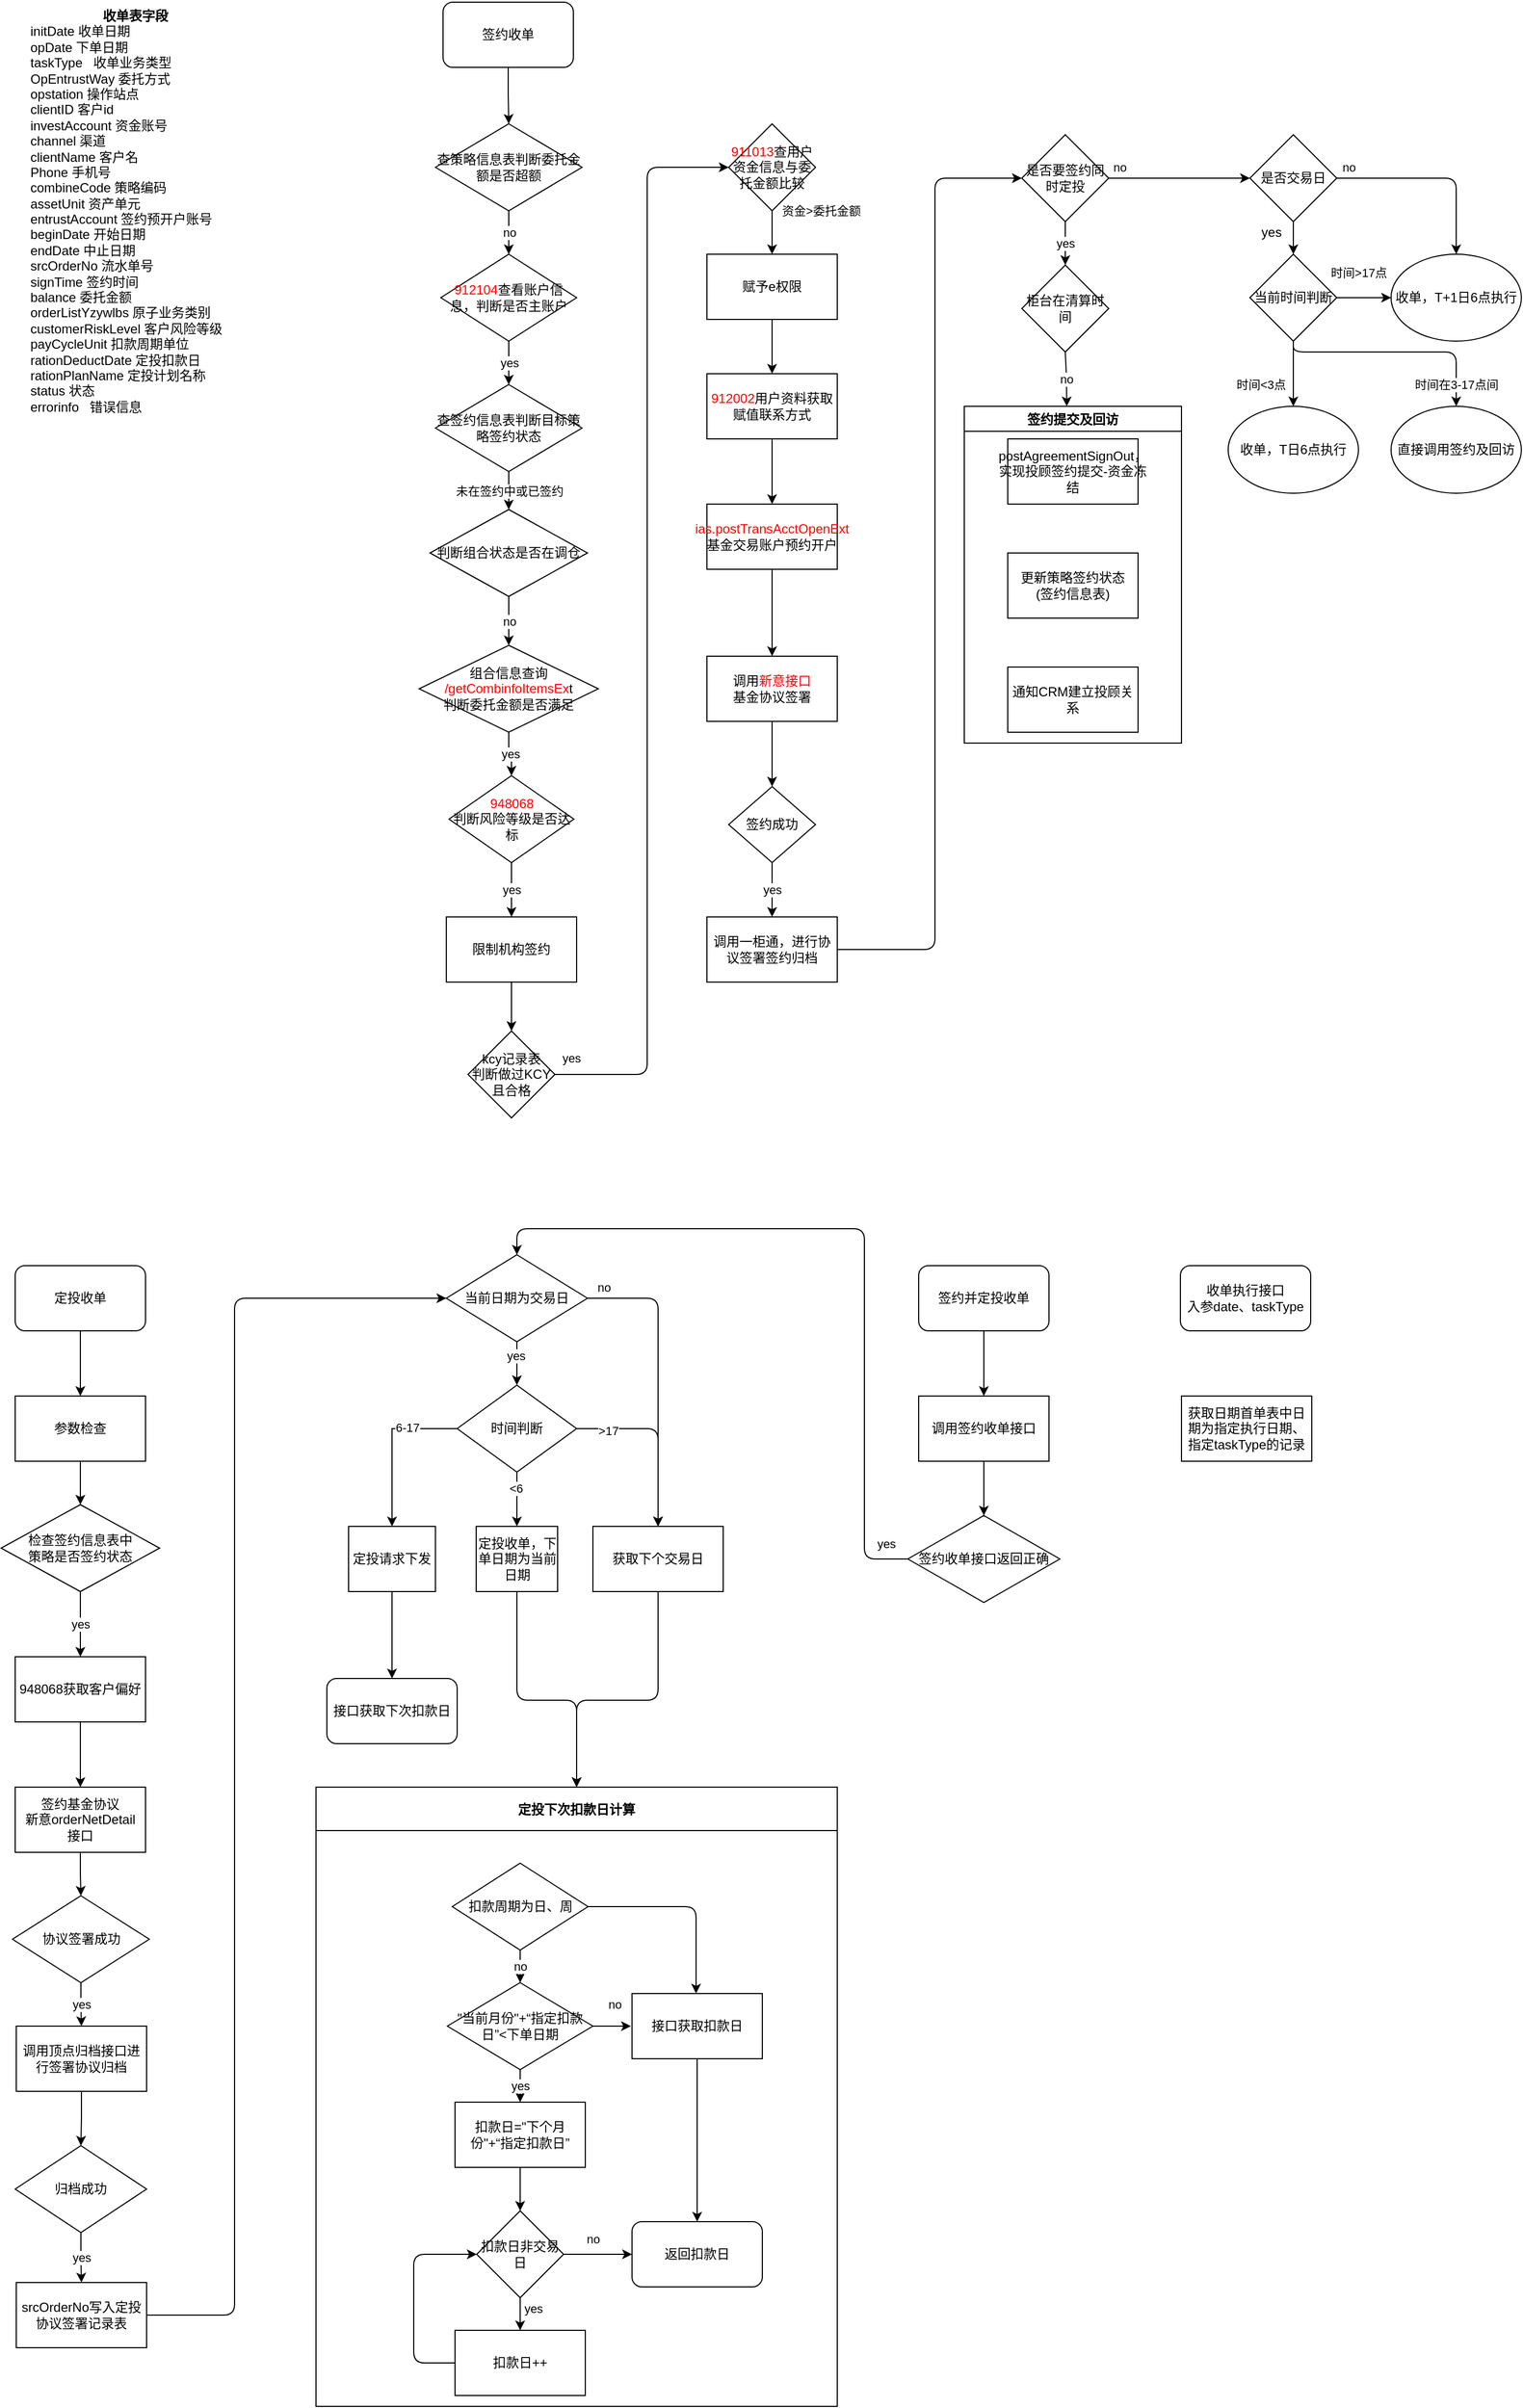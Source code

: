 <mxfile version="14.9.7" type="github">
  <diagram id="iZSxUYs6nvVQSuJic5YJ" name="Page-1">
    <mxGraphModel dx="782" dy="468" grid="1" gridSize="10" guides="1" tooltips="1" connect="1" arrows="1" fold="1" page="1" pageScale="1" pageWidth="827" pageHeight="1169" math="0" shadow="0">
      <root>
        <mxCell id="0" />
        <mxCell id="1" parent="0" />
        <mxCell id="sy7BUHmaNgnKE1Wm8GWt-76" value="" style="edgeStyle=orthogonalEdgeStyle;rounded=0;orthogonalLoop=1;jettySize=auto;html=1;" parent="1" source="sy7BUHmaNgnKE1Wm8GWt-1" target="sy7BUHmaNgnKE1Wm8GWt-8" edge="1">
          <mxGeometry relative="1" as="geometry" />
        </mxCell>
        <mxCell id="sy7BUHmaNgnKE1Wm8GWt-1" value="签约收单" style="rounded=1;whiteSpace=wrap;html=1;" parent="1" vertex="1">
          <mxGeometry x="442" y="71" width="120" height="60" as="geometry" />
        </mxCell>
        <mxCell id="sy7BUHmaNgnKE1Wm8GWt-75" value="no" style="edgeStyle=orthogonalEdgeStyle;rounded=0;orthogonalLoop=1;jettySize=auto;html=1;" parent="1" source="sy7BUHmaNgnKE1Wm8GWt-8" target="sy7BUHmaNgnKE1Wm8GWt-11" edge="1">
          <mxGeometry relative="1" as="geometry" />
        </mxCell>
        <mxCell id="sy7BUHmaNgnKE1Wm8GWt-8" value="查策略信息表判断委托金额是否超额" style="rhombus;whiteSpace=wrap;html=1;" parent="1" vertex="1">
          <mxGeometry x="435" y="183" width="135" height="80" as="geometry" />
        </mxCell>
        <mxCell id="sy7BUHmaNgnKE1Wm8GWt-74" value="yes" style="edgeStyle=orthogonalEdgeStyle;rounded=0;orthogonalLoop=1;jettySize=auto;html=1;" parent="1" source="sy7BUHmaNgnKE1Wm8GWt-11" target="sy7BUHmaNgnKE1Wm8GWt-12" edge="1">
          <mxGeometry relative="1" as="geometry" />
        </mxCell>
        <mxCell id="sy7BUHmaNgnKE1Wm8GWt-11" value="&lt;font color=&quot;#ff0000&quot;&gt;912104&lt;/font&gt;查看账户信息，判断是否主账户" style="rhombus;whiteSpace=wrap;html=1;" parent="1" vertex="1">
          <mxGeometry x="440" y="303" width="125" height="80" as="geometry" />
        </mxCell>
        <mxCell id="sy7BUHmaNgnKE1Wm8GWt-73" value="未在签约中或已签约" style="edgeStyle=orthogonalEdgeStyle;rounded=0;orthogonalLoop=1;jettySize=auto;html=1;" parent="1" source="sy7BUHmaNgnKE1Wm8GWt-12" target="sy7BUHmaNgnKE1Wm8GWt-15" edge="1">
          <mxGeometry relative="1" as="geometry" />
        </mxCell>
        <mxCell id="sy7BUHmaNgnKE1Wm8GWt-12" value="查签约信息表判断目标策略签约状态" style="rhombus;whiteSpace=wrap;html=1;" parent="1" vertex="1">
          <mxGeometry x="435" y="423" width="135" height="80" as="geometry" />
        </mxCell>
        <mxCell id="sy7BUHmaNgnKE1Wm8GWt-72" value="no" style="edgeStyle=orthogonalEdgeStyle;rounded=0;orthogonalLoop=1;jettySize=auto;html=1;" parent="1" source="sy7BUHmaNgnKE1Wm8GWt-15" target="sy7BUHmaNgnKE1Wm8GWt-16" edge="1">
          <mxGeometry relative="1" as="geometry" />
        </mxCell>
        <mxCell id="sy7BUHmaNgnKE1Wm8GWt-15" value="判断组合状态是否在调仓" style="rhombus;whiteSpace=wrap;html=1;" parent="1" vertex="1">
          <mxGeometry x="430" y="538" width="145" height="80" as="geometry" />
        </mxCell>
        <mxCell id="sy7BUHmaNgnKE1Wm8GWt-71" value="yes" style="edgeStyle=orthogonalEdgeStyle;rounded=0;orthogonalLoop=1;jettySize=auto;html=1;" parent="1" source="sy7BUHmaNgnKE1Wm8GWt-16" target="sy7BUHmaNgnKE1Wm8GWt-17" edge="1">
          <mxGeometry relative="1" as="geometry" />
        </mxCell>
        <mxCell id="sy7BUHmaNgnKE1Wm8GWt-16" value="&lt;div&gt;组合信息查询&lt;/div&gt;&lt;div&gt;&lt;font color=&quot;#ff0000&quot;&gt;/getCombinfoItemsEx&lt;/font&gt;t&lt;/div&gt;&lt;div&gt;判断委托金额是否满足&lt;/div&gt;" style="rhombus;whiteSpace=wrap;html=1;" parent="1" vertex="1">
          <mxGeometry x="420" y="663" width="165" height="80" as="geometry" />
        </mxCell>
        <mxCell id="sy7BUHmaNgnKE1Wm8GWt-70" value="yes" style="edgeStyle=orthogonalEdgeStyle;rounded=0;orthogonalLoop=1;jettySize=auto;html=1;" parent="1" source="sy7BUHmaNgnKE1Wm8GWt-17" target="sy7BUHmaNgnKE1Wm8GWt-18" edge="1">
          <mxGeometry relative="1" as="geometry" />
        </mxCell>
        <mxCell id="sy7BUHmaNgnKE1Wm8GWt-17" value="&lt;font color=&quot;#ff0000&quot;&gt;948068&lt;/font&gt;&lt;br&gt;判断风险等级是否达标" style="rhombus;whiteSpace=wrap;html=1;" parent="1" vertex="1">
          <mxGeometry x="447.5" y="783" width="115" height="80" as="geometry" />
        </mxCell>
        <mxCell id="sy7BUHmaNgnKE1Wm8GWt-69" value="" style="edgeStyle=orthogonalEdgeStyle;rounded=0;orthogonalLoop=1;jettySize=auto;html=1;" parent="1" source="sy7BUHmaNgnKE1Wm8GWt-18" target="sy7BUHmaNgnKE1Wm8GWt-19" edge="1">
          <mxGeometry relative="1" as="geometry" />
        </mxCell>
        <mxCell id="sy7BUHmaNgnKE1Wm8GWt-18" value="限制机构签约" style="rounded=0;whiteSpace=wrap;html=1;" parent="1" vertex="1">
          <mxGeometry x="445" y="913" width="120" height="60" as="geometry" />
        </mxCell>
        <mxCell id="sy7BUHmaNgnKE1Wm8GWt-19" value="kcy记录表&lt;br&gt;判断做过KCY且合格" style="rhombus;whiteSpace=wrap;html=1;" parent="1" vertex="1">
          <mxGeometry x="465" y="1018" width="80" height="80" as="geometry" />
        </mxCell>
        <mxCell id="sy7BUHmaNgnKE1Wm8GWt-66" value="资金&amp;gt;委托金额" style="edgeStyle=orthogonalEdgeStyle;rounded=0;orthogonalLoop=1;jettySize=auto;html=1;" parent="1" source="sy7BUHmaNgnKE1Wm8GWt-20" target="sy7BUHmaNgnKE1Wm8GWt-21" edge="1">
          <mxGeometry x="-1" y="45" relative="1" as="geometry">
            <mxPoint as="offset" />
          </mxGeometry>
        </mxCell>
        <mxCell id="sy7BUHmaNgnKE1Wm8GWt-20" value="&lt;font color=&quot;#ff0000&quot;&gt;911013&lt;/font&gt;查用户资金信息与委托金额比较" style="rhombus;whiteSpace=wrap;html=1;" parent="1" vertex="1">
          <mxGeometry x="705" y="183" width="80" height="80" as="geometry" />
        </mxCell>
        <mxCell id="sy7BUHmaNgnKE1Wm8GWt-65" value="" style="edgeStyle=orthogonalEdgeStyle;rounded=0;orthogonalLoop=1;jettySize=auto;html=1;" parent="1" source="sy7BUHmaNgnKE1Wm8GWt-21" target="sy7BUHmaNgnKE1Wm8GWt-22" edge="1">
          <mxGeometry relative="1" as="geometry" />
        </mxCell>
        <mxCell id="sy7BUHmaNgnKE1Wm8GWt-21" value="赋予e权限" style="rounded=0;whiteSpace=wrap;html=1;" parent="1" vertex="1">
          <mxGeometry x="685" y="303" width="120" height="60" as="geometry" />
        </mxCell>
        <mxCell id="sy7BUHmaNgnKE1Wm8GWt-64" value="" style="edgeStyle=orthogonalEdgeStyle;rounded=0;orthogonalLoop=1;jettySize=auto;html=1;" parent="1" source="sy7BUHmaNgnKE1Wm8GWt-22" target="sy7BUHmaNgnKE1Wm8GWt-23" edge="1">
          <mxGeometry relative="1" as="geometry" />
        </mxCell>
        <mxCell id="sy7BUHmaNgnKE1Wm8GWt-22" value="&lt;font color=&quot;#ff0000&quot;&gt;912002&lt;/font&gt;用户资料获取&lt;br&gt;赋值联系方式" style="rounded=0;whiteSpace=wrap;html=1;" parent="1" vertex="1">
          <mxGeometry x="685" y="413" width="120" height="60" as="geometry" />
        </mxCell>
        <mxCell id="sy7BUHmaNgnKE1Wm8GWt-63" value="" style="edgeStyle=orthogonalEdgeStyle;rounded=0;orthogonalLoop=1;jettySize=auto;html=1;" parent="1" source="sy7BUHmaNgnKE1Wm8GWt-23" target="sy7BUHmaNgnKE1Wm8GWt-24" edge="1">
          <mxGeometry relative="1" as="geometry" />
        </mxCell>
        <mxCell id="sy7BUHmaNgnKE1Wm8GWt-23" value="&lt;div&gt;&lt;font color=&quot;#ff0000&quot;&gt;ias.postTransAcctOpenExt&lt;/font&gt;&lt;/div&gt;&lt;div&gt;基金交易账户预约开户&lt;/div&gt;" style="rounded=0;whiteSpace=wrap;html=1;" parent="1" vertex="1">
          <mxGeometry x="685" y="533" width="120" height="60" as="geometry" />
        </mxCell>
        <mxCell id="sy7BUHmaNgnKE1Wm8GWt-62" value="" style="edgeStyle=orthogonalEdgeStyle;rounded=0;orthogonalLoop=1;jettySize=auto;html=1;" parent="1" source="sy7BUHmaNgnKE1Wm8GWt-24" target="sy7BUHmaNgnKE1Wm8GWt-25" edge="1">
          <mxGeometry relative="1" as="geometry" />
        </mxCell>
        <mxCell id="sy7BUHmaNgnKE1Wm8GWt-24" value="调用&lt;font color=&quot;#ff0000&quot;&gt;新意接口&lt;/font&gt;&lt;br&gt;基金协议签署" style="rounded=0;whiteSpace=wrap;html=1;" parent="1" vertex="1">
          <mxGeometry x="685" y="673" width="120" height="60" as="geometry" />
        </mxCell>
        <mxCell id="sy7BUHmaNgnKE1Wm8GWt-61" value="yes" style="edgeStyle=orthogonalEdgeStyle;rounded=0;orthogonalLoop=1;jettySize=auto;html=1;" parent="1" source="sy7BUHmaNgnKE1Wm8GWt-25" target="sy7BUHmaNgnKE1Wm8GWt-26" edge="1">
          <mxGeometry relative="1" as="geometry" />
        </mxCell>
        <mxCell id="sy7BUHmaNgnKE1Wm8GWt-25" value="签约成功" style="rhombus;whiteSpace=wrap;html=1;" parent="1" vertex="1">
          <mxGeometry x="705" y="793" width="80" height="70" as="geometry" />
        </mxCell>
        <mxCell id="sy7BUHmaNgnKE1Wm8GWt-26" value="调用一柜通，进行协议签署签约归档" style="rounded=0;whiteSpace=wrap;html=1;" parent="1" vertex="1">
          <mxGeometry x="685" y="913" width="120" height="60" as="geometry" />
        </mxCell>
        <mxCell id="sy7BUHmaNgnKE1Wm8GWt-58" value="yes" style="edgeStyle=orthogonalEdgeStyle;rounded=0;orthogonalLoop=1;jettySize=auto;html=1;" parent="1" source="sy7BUHmaNgnKE1Wm8GWt-27" target="sy7BUHmaNgnKE1Wm8GWt-28" edge="1">
          <mxGeometry relative="1" as="geometry" />
        </mxCell>
        <mxCell id="sy7BUHmaNgnKE1Wm8GWt-27" value="是否要签约同时定投" style="rhombus;whiteSpace=wrap;html=1;" parent="1" vertex="1">
          <mxGeometry x="975" y="193" width="80" height="80" as="geometry" />
        </mxCell>
        <mxCell id="sy7BUHmaNgnKE1Wm8GWt-28" value="柜台在清算时间" style="rhombus;whiteSpace=wrap;html=1;" parent="1" vertex="1">
          <mxGeometry x="975" y="313" width="80" height="80" as="geometry" />
        </mxCell>
        <mxCell id="sy7BUHmaNgnKE1Wm8GWt-55" value="" style="edgeStyle=orthogonalEdgeStyle;rounded=0;orthogonalLoop=1;jettySize=auto;html=1;" parent="1" source="sy7BUHmaNgnKE1Wm8GWt-32" target="sy7BUHmaNgnKE1Wm8GWt-43" edge="1">
          <mxGeometry relative="1" as="geometry" />
        </mxCell>
        <mxCell id="sy7BUHmaNgnKE1Wm8GWt-32" value="是否交易日" style="rhombus;whiteSpace=wrap;html=1;" parent="1" vertex="1">
          <mxGeometry x="1185" y="193" width="80" height="80" as="geometry" />
        </mxCell>
        <mxCell id="sy7BUHmaNgnKE1Wm8GWt-40" value="" style="group" parent="1" vertex="1" connectable="0">
          <mxGeometry x="922" y="443" width="200" height="310" as="geometry" />
        </mxCell>
        <mxCell id="sy7BUHmaNgnKE1Wm8GWt-29" value="postAgreementSignOut，实现投顾签约提交-资金冻结" style="rounded=0;whiteSpace=wrap;html=1;" parent="sy7BUHmaNgnKE1Wm8GWt-40" vertex="1">
          <mxGeometry x="40" y="30" width="120" height="60" as="geometry" />
        </mxCell>
        <mxCell id="sy7BUHmaNgnKE1Wm8GWt-30" value="更新策略签约状态&lt;br&gt;(签约信息表)" style="rounded=0;whiteSpace=wrap;html=1;" parent="sy7BUHmaNgnKE1Wm8GWt-40" vertex="1">
          <mxGeometry x="40" y="135" width="120" height="60" as="geometry" />
        </mxCell>
        <mxCell id="sy7BUHmaNgnKE1Wm8GWt-31" value="通知CRM建立投顾关系" style="rounded=0;whiteSpace=wrap;html=1;" parent="sy7BUHmaNgnKE1Wm8GWt-40" vertex="1">
          <mxGeometry x="40" y="240" width="120" height="60" as="geometry" />
        </mxCell>
        <mxCell id="sy7BUHmaNgnKE1Wm8GWt-39" value="签约提交及回访" style="swimlane;" parent="sy7BUHmaNgnKE1Wm8GWt-40" vertex="1">
          <mxGeometry width="200" height="310" as="geometry" />
        </mxCell>
        <mxCell id="sy7BUHmaNgnKE1Wm8GWt-43" value="当前时间判断" style="rhombus;whiteSpace=wrap;html=1;" parent="1" vertex="1">
          <mxGeometry x="1185" y="303" width="80" height="80" as="geometry" />
        </mxCell>
        <mxCell id="sy7BUHmaNgnKE1Wm8GWt-44" value="收单，T日6点执行" style="ellipse;whiteSpace=wrap;html=1;" parent="1" vertex="1">
          <mxGeometry x="1165" y="443" width="120" height="80" as="geometry" />
        </mxCell>
        <mxCell id="sy7BUHmaNgnKE1Wm8GWt-45" value="收单，T+1日6点执行" style="ellipse;whiteSpace=wrap;html=1;" parent="1" vertex="1">
          <mxGeometry x="1315" y="303" width="120" height="80" as="geometry" />
        </mxCell>
        <mxCell id="sy7BUHmaNgnKE1Wm8GWt-46" value="直接调用签约及回访" style="ellipse;whiteSpace=wrap;html=1;" parent="1" vertex="1">
          <mxGeometry x="1315" y="443" width="120" height="80" as="geometry" />
        </mxCell>
        <mxCell id="sy7BUHmaNgnKE1Wm8GWt-47" value="" style="endArrow=classic;html=1;exitX=1;exitY=0.5;exitDx=0;exitDy=0;entryX=0;entryY=0.5;entryDx=0;entryDy=0;" parent="1" source="sy7BUHmaNgnKE1Wm8GWt-43" target="sy7BUHmaNgnKE1Wm8GWt-45" edge="1">
          <mxGeometry width="50" height="50" relative="1" as="geometry">
            <mxPoint x="1265" y="423" as="sourcePoint" />
            <mxPoint x="1315" y="373" as="targetPoint" />
          </mxGeometry>
        </mxCell>
        <mxCell id="sy7BUHmaNgnKE1Wm8GWt-48" value="时间&amp;gt;17点" style="edgeLabel;html=1;align=center;verticalAlign=middle;resizable=0;points=[];" parent="sy7BUHmaNgnKE1Wm8GWt-47" vertex="1" connectable="0">
          <mxGeometry x="-0.4" relative="1" as="geometry">
            <mxPoint x="5" y="-23" as="offset" />
          </mxGeometry>
        </mxCell>
        <mxCell id="sy7BUHmaNgnKE1Wm8GWt-49" value="" style="endArrow=classic;html=1;exitX=0.5;exitY=1;exitDx=0;exitDy=0;entryX=0.5;entryY=0;entryDx=0;entryDy=0;" parent="1" source="sy7BUHmaNgnKE1Wm8GWt-43" target="sy7BUHmaNgnKE1Wm8GWt-44" edge="1">
          <mxGeometry width="50" height="50" relative="1" as="geometry">
            <mxPoint x="1265" y="443" as="sourcePoint" />
            <mxPoint x="1315" y="393" as="targetPoint" />
          </mxGeometry>
        </mxCell>
        <mxCell id="sy7BUHmaNgnKE1Wm8GWt-50" value="时间&amp;lt;3点" style="edgeLabel;html=1;align=center;verticalAlign=middle;resizable=0;points=[];" parent="sy7BUHmaNgnKE1Wm8GWt-49" vertex="1" connectable="0">
          <mxGeometry x="0.433" y="-1" relative="1" as="geometry">
            <mxPoint x="-29" y="-3" as="offset" />
          </mxGeometry>
        </mxCell>
        <mxCell id="sy7BUHmaNgnKE1Wm8GWt-51" value="" style="endArrow=classic;html=1;entryX=0.5;entryY=0;entryDx=0;entryDy=0;" parent="1" target="sy7BUHmaNgnKE1Wm8GWt-46" edge="1">
          <mxGeometry width="50" height="50" relative="1" as="geometry">
            <mxPoint x="1225" y="383" as="sourcePoint" />
            <mxPoint x="1315" y="413" as="targetPoint" />
            <Array as="points">
              <mxPoint x="1225" y="393" />
              <mxPoint x="1375" y="393" />
            </Array>
          </mxGeometry>
        </mxCell>
        <mxCell id="sy7BUHmaNgnKE1Wm8GWt-52" value="时间在3-17点间" style="edgeLabel;html=1;align=center;verticalAlign=middle;resizable=0;points=[];" parent="sy7BUHmaNgnKE1Wm8GWt-51" vertex="1" connectable="0">
          <mxGeometry x="0.054" y="-3" relative="1" as="geometry">
            <mxPoint x="49" y="27" as="offset" />
          </mxGeometry>
        </mxCell>
        <mxCell id="sy7BUHmaNgnKE1Wm8GWt-53" value="" style="endArrow=classic;html=1;exitX=1;exitY=0.5;exitDx=0;exitDy=0;entryX=0.5;entryY=0;entryDx=0;entryDy=0;" parent="1" source="sy7BUHmaNgnKE1Wm8GWt-32" target="sy7BUHmaNgnKE1Wm8GWt-45" edge="1">
          <mxGeometry width="50" height="50" relative="1" as="geometry">
            <mxPoint x="1305" y="303" as="sourcePoint" />
            <mxPoint x="1355" y="253" as="targetPoint" />
            <Array as="points">
              <mxPoint x="1375" y="233" />
            </Array>
          </mxGeometry>
        </mxCell>
        <mxCell id="sy7BUHmaNgnKE1Wm8GWt-54" value="no" style="edgeLabel;html=1;align=center;verticalAlign=middle;resizable=0;points=[];" parent="sy7BUHmaNgnKE1Wm8GWt-53" vertex="1" connectable="0">
          <mxGeometry x="-0.241" relative="1" as="geometry">
            <mxPoint x="-58" y="-10" as="offset" />
          </mxGeometry>
        </mxCell>
        <mxCell id="sy7BUHmaNgnKE1Wm8GWt-56" value="yes" style="text;html=1;strokeColor=none;fillColor=none;align=center;verticalAlign=middle;whiteSpace=wrap;rounded=0;" parent="1" vertex="1">
          <mxGeometry x="1185" y="273" width="40" height="20" as="geometry" />
        </mxCell>
        <mxCell id="sy7BUHmaNgnKE1Wm8GWt-57" value="no" style="endArrow=classic;html=1;exitX=0.5;exitY=1;exitDx=0;exitDy=0;entryX=0.472;entryY=0;entryDx=0;entryDy=0;entryPerimeter=0;" parent="1" source="sy7BUHmaNgnKE1Wm8GWt-28" target="sy7BUHmaNgnKE1Wm8GWt-39" edge="1">
          <mxGeometry width="50" height="50" relative="1" as="geometry">
            <mxPoint x="1075" y="423" as="sourcePoint" />
            <mxPoint x="1125" y="373" as="targetPoint" />
            <Array as="points">
              <mxPoint x="1016" y="413" />
            </Array>
          </mxGeometry>
        </mxCell>
        <mxCell id="sy7BUHmaNgnKE1Wm8GWt-59" value="no" style="endArrow=classic;html=1;exitX=1;exitY=0.5;exitDx=0;exitDy=0;entryX=0;entryY=0.5;entryDx=0;entryDy=0;" parent="1" source="sy7BUHmaNgnKE1Wm8GWt-27" target="sy7BUHmaNgnKE1Wm8GWt-32" edge="1">
          <mxGeometry x="-0.846" y="10" width="50" height="50" relative="1" as="geometry">
            <mxPoint x="1105" y="283" as="sourcePoint" />
            <mxPoint x="1155" y="233" as="targetPoint" />
            <mxPoint as="offset" />
          </mxGeometry>
        </mxCell>
        <mxCell id="sy7BUHmaNgnKE1Wm8GWt-60" value="" style="endArrow=classic;html=1;exitX=1;exitY=0.5;exitDx=0;exitDy=0;entryX=0;entryY=0.5;entryDx=0;entryDy=0;" parent="1" source="sy7BUHmaNgnKE1Wm8GWt-26" target="sy7BUHmaNgnKE1Wm8GWt-27" edge="1">
          <mxGeometry width="50" height="50" relative="1" as="geometry">
            <mxPoint x="875" y="923" as="sourcePoint" />
            <mxPoint x="925" y="873" as="targetPoint" />
            <Array as="points">
              <mxPoint x="895" y="943" />
              <mxPoint x="895" y="233" />
            </Array>
          </mxGeometry>
        </mxCell>
        <mxCell id="sy7BUHmaNgnKE1Wm8GWt-67" value="" style="endArrow=classic;html=1;exitX=1;exitY=0.5;exitDx=0;exitDy=0;entryX=0;entryY=0.5;entryDx=0;entryDy=0;" parent="1" source="sy7BUHmaNgnKE1Wm8GWt-19" target="sy7BUHmaNgnKE1Wm8GWt-20" edge="1">
          <mxGeometry width="50" height="50" relative="1" as="geometry">
            <mxPoint x="600" y="1063" as="sourcePoint" />
            <mxPoint x="650" y="1013" as="targetPoint" />
            <Array as="points">
              <mxPoint x="630" y="1058" />
              <mxPoint x="630" y="223" />
            </Array>
          </mxGeometry>
        </mxCell>
        <mxCell id="sy7BUHmaNgnKE1Wm8GWt-68" value="yes" style="edgeLabel;html=1;align=center;verticalAlign=middle;resizable=0;points=[];" parent="sy7BUHmaNgnKE1Wm8GWt-67" vertex="1" connectable="0">
          <mxGeometry x="-0.904" relative="1" as="geometry">
            <mxPoint x="-33" y="-15" as="offset" />
          </mxGeometry>
        </mxCell>
        <mxCell id="0yPfFVZ9I69ewQ06_f26-82" value="" style="edgeStyle=orthogonalEdgeStyle;rounded=0;orthogonalLoop=1;jettySize=auto;html=1;" edge="1" parent="1" source="0yPfFVZ9I69ewQ06_f26-1" target="0yPfFVZ9I69ewQ06_f26-2">
          <mxGeometry relative="1" as="geometry" />
        </mxCell>
        <mxCell id="0yPfFVZ9I69ewQ06_f26-1" value="定投收单" style="rounded=1;whiteSpace=wrap;html=1;" vertex="1" parent="1">
          <mxGeometry x="48" y="1234" width="120" height="60" as="geometry" />
        </mxCell>
        <mxCell id="0yPfFVZ9I69ewQ06_f26-81" value="" style="edgeStyle=orthogonalEdgeStyle;rounded=0;orthogonalLoop=1;jettySize=auto;html=1;" edge="1" parent="1" source="0yPfFVZ9I69ewQ06_f26-2" target="0yPfFVZ9I69ewQ06_f26-18">
          <mxGeometry relative="1" as="geometry" />
        </mxCell>
        <mxCell id="0yPfFVZ9I69ewQ06_f26-2" value="参数检查" style="rounded=0;whiteSpace=wrap;html=1;" vertex="1" parent="1">
          <mxGeometry x="48" y="1354" width="120" height="60" as="geometry" />
        </mxCell>
        <mxCell id="0yPfFVZ9I69ewQ06_f26-79" value="" style="edgeStyle=orthogonalEdgeStyle;rounded=0;orthogonalLoop=1;jettySize=auto;html=1;" edge="1" parent="1" source="0yPfFVZ9I69ewQ06_f26-3" target="0yPfFVZ9I69ewQ06_f26-4">
          <mxGeometry relative="1" as="geometry" />
        </mxCell>
        <mxCell id="0yPfFVZ9I69ewQ06_f26-3" value="948068获取客户偏好" style="rounded=0;whiteSpace=wrap;html=1;" vertex="1" parent="1">
          <mxGeometry x="48" y="1594" width="120" height="60" as="geometry" />
        </mxCell>
        <mxCell id="0yPfFVZ9I69ewQ06_f26-78" value="" style="edgeStyle=orthogonalEdgeStyle;rounded=0;orthogonalLoop=1;jettySize=auto;html=1;" edge="1" parent="1" source="0yPfFVZ9I69ewQ06_f26-4" target="0yPfFVZ9I69ewQ06_f26-5">
          <mxGeometry relative="1" as="geometry" />
        </mxCell>
        <mxCell id="0yPfFVZ9I69ewQ06_f26-4" value="签约基金协议&lt;br&gt;新意orderNetDetail&lt;br&gt;接口" style="rounded=0;whiteSpace=wrap;html=1;" vertex="1" parent="1">
          <mxGeometry x="48" y="1714" width="120" height="60" as="geometry" />
        </mxCell>
        <mxCell id="0yPfFVZ9I69ewQ06_f26-77" value="yes" style="edgeStyle=orthogonalEdgeStyle;rounded=0;orthogonalLoop=1;jettySize=auto;html=1;" edge="1" parent="1" source="0yPfFVZ9I69ewQ06_f26-5" target="0yPfFVZ9I69ewQ06_f26-6">
          <mxGeometry relative="1" as="geometry" />
        </mxCell>
        <mxCell id="0yPfFVZ9I69ewQ06_f26-5" value="协议签署成功" style="rhombus;whiteSpace=wrap;html=1;" vertex="1" parent="1">
          <mxGeometry x="45.5" y="1814" width="126" height="80" as="geometry" />
        </mxCell>
        <mxCell id="0yPfFVZ9I69ewQ06_f26-76" value="" style="edgeStyle=orthogonalEdgeStyle;rounded=0;orthogonalLoop=1;jettySize=auto;html=1;" edge="1" parent="1" source="0yPfFVZ9I69ewQ06_f26-6" target="0yPfFVZ9I69ewQ06_f26-7">
          <mxGeometry relative="1" as="geometry" />
        </mxCell>
        <mxCell id="0yPfFVZ9I69ewQ06_f26-6" value="调用顶点归档接口进行签署协议归档" style="rounded=0;whiteSpace=wrap;html=1;" vertex="1" parent="1">
          <mxGeometry x="49" y="1934" width="120" height="60" as="geometry" />
        </mxCell>
        <mxCell id="0yPfFVZ9I69ewQ06_f26-141" value="yes" style="edgeStyle=orthogonalEdgeStyle;rounded=0;orthogonalLoop=1;jettySize=auto;html=1;" edge="1" parent="1" source="0yPfFVZ9I69ewQ06_f26-7" target="0yPfFVZ9I69ewQ06_f26-140">
          <mxGeometry relative="1" as="geometry" />
        </mxCell>
        <mxCell id="0yPfFVZ9I69ewQ06_f26-7" value="归档成功" style="rhombus;whiteSpace=wrap;html=1;" vertex="1" parent="1">
          <mxGeometry x="48" y="2044" width="121" height="80" as="geometry" />
        </mxCell>
        <mxCell id="0yPfFVZ9I69ewQ06_f26-73" value="" style="edgeStyle=orthogonalEdgeStyle;rounded=0;orthogonalLoop=1;jettySize=auto;html=1;" edge="1" parent="1" source="0yPfFVZ9I69ewQ06_f26-8" target="0yPfFVZ9I69ewQ06_f26-12">
          <mxGeometry relative="1" as="geometry" />
        </mxCell>
        <mxCell id="0yPfFVZ9I69ewQ06_f26-74" value="yes" style="edgeLabel;html=1;align=center;verticalAlign=middle;resizable=0;points=[];" vertex="1" connectable="0" parent="0yPfFVZ9I69ewQ06_f26-73">
          <mxGeometry x="-0.372" y="-1" relative="1" as="geometry">
            <mxPoint as="offset" />
          </mxGeometry>
        </mxCell>
        <mxCell id="0yPfFVZ9I69ewQ06_f26-8" value="当前日期为交易日" style="rhombus;whiteSpace=wrap;html=1;" vertex="1" parent="1">
          <mxGeometry x="445" y="1224" width="130" height="80" as="geometry" />
        </mxCell>
        <mxCell id="0yPfFVZ9I69ewQ06_f26-11" value="&lt;div style=&quot;text-align: center&quot;&gt;&amp;nbsp; &amp;nbsp; &amp;nbsp;&lt;b&gt;收单表字段&lt;/b&gt;&lt;/div&gt;&lt;div&gt;initDate&lt;span&gt;&amp;nbsp;收单&lt;/span&gt;日期&lt;/div&gt;&lt;div&gt;opDate&lt;span&gt;				&lt;/span&gt;下单日期&lt;/div&gt;&lt;div&gt;taskType&amp;nbsp; &amp;nbsp;收单业务类型&lt;/div&gt;&lt;div&gt;OpEntrustWay&lt;span&gt;			&lt;/span&gt;委托方式&lt;/div&gt;&lt;div&gt;opstation&lt;span&gt;				&lt;/span&gt;操作站点&lt;/div&gt;&lt;div&gt;clientID&lt;span&gt;				&lt;/span&gt;客户id&lt;/div&gt;&lt;div&gt;investAccount&lt;span&gt;			&lt;/span&gt;资金账号&lt;/div&gt;&lt;div&gt;channel&lt;span&gt;					&lt;/span&gt;渠道&lt;/div&gt;&lt;div&gt;clientName&lt;span&gt;				&lt;/span&gt;客户名&lt;/div&gt;&lt;div&gt;Phone&lt;span&gt;					&lt;/span&gt;手机号&lt;/div&gt;&lt;div&gt;combineCode&lt;span&gt;				&lt;/span&gt;策略编码&lt;/div&gt;&lt;div&gt;assetUnit&lt;span&gt;				&lt;/span&gt;资产单元&lt;/div&gt;&lt;div&gt;entrustAccount&lt;span&gt;			&lt;/span&gt;签约预开户账号&lt;/div&gt;&lt;div&gt;beginDate&lt;span&gt;				&lt;/span&gt;开始日期&lt;/div&gt;&lt;div&gt;endDate&lt;span&gt;					&lt;/span&gt;中止日期&lt;/div&gt;&lt;div&gt;srcOrderNo&lt;span&gt;				&lt;/span&gt;流水单号&lt;/div&gt;&lt;div&gt;signTime&lt;span&gt;				&lt;/span&gt;签约时间&lt;/div&gt;&lt;div&gt;balance&lt;span&gt;					&lt;/span&gt;委托金额&lt;/div&gt;&lt;div&gt;orderListYzywlbs&lt;span&gt;		&lt;/span&gt;原子业务类别&lt;/div&gt;&lt;div&gt;customerRiskLevel&lt;span&gt;		&lt;/span&gt;客户风险等级&lt;/div&gt;&lt;div&gt;payCycleUnit&lt;span&gt;			&lt;/span&gt;扣款周期单位&lt;/div&gt;&lt;div&gt;rationDeductDate&lt;span&gt;		&lt;/span&gt;定投扣款日&lt;/div&gt;&lt;div&gt;rationPlanName&lt;span&gt;			&lt;/span&gt;定投计划名称&lt;/div&gt;&lt;div&gt;status&lt;span style=&quot;white-space: pre&quot;&gt;	&lt;/span&gt;状态&lt;/div&gt;&lt;div&gt;errorinfo&amp;nbsp; &amp;nbsp;错误信息&lt;/div&gt;" style="text;html=1;strokeColor=none;fillColor=none;align=left;verticalAlign=top;whiteSpace=wrap;rounded=0;" vertex="1" parent="1">
          <mxGeometry x="60" y="69.5" width="270" height="390.5" as="geometry" />
        </mxCell>
        <mxCell id="0yPfFVZ9I69ewQ06_f26-64" value="" style="edgeStyle=orthogonalEdgeStyle;rounded=0;orthogonalLoop=1;jettySize=auto;html=1;" edge="1" parent="1" source="0yPfFVZ9I69ewQ06_f26-12" target="0yPfFVZ9I69ewQ06_f26-35">
          <mxGeometry relative="1" as="geometry" />
        </mxCell>
        <mxCell id="0yPfFVZ9I69ewQ06_f26-67" value="6-17" style="edgeLabel;html=1;align=center;verticalAlign=middle;resizable=0;points=[];" vertex="1" connectable="0" parent="0yPfFVZ9I69ewQ06_f26-64">
          <mxGeometry x="-0.378" y="-1" relative="1" as="geometry">
            <mxPoint as="offset" />
          </mxGeometry>
        </mxCell>
        <mxCell id="0yPfFVZ9I69ewQ06_f26-65" value="" style="edgeStyle=orthogonalEdgeStyle;rounded=0;orthogonalLoop=1;jettySize=auto;html=1;" edge="1" parent="1" source="0yPfFVZ9I69ewQ06_f26-12" target="0yPfFVZ9I69ewQ06_f26-20">
          <mxGeometry relative="1" as="geometry" />
        </mxCell>
        <mxCell id="0yPfFVZ9I69ewQ06_f26-66" value="&amp;lt;6" style="edgeLabel;html=1;align=center;verticalAlign=middle;resizable=0;points=[];" vertex="1" connectable="0" parent="0yPfFVZ9I69ewQ06_f26-65">
          <mxGeometry x="-0.414" y="-1" relative="1" as="geometry">
            <mxPoint as="offset" />
          </mxGeometry>
        </mxCell>
        <mxCell id="0yPfFVZ9I69ewQ06_f26-12" value="时间判断" style="rhombus;whiteSpace=wrap;html=1;align=center;verticalAlign=middle;" vertex="1" parent="1">
          <mxGeometry x="455" y="1344" width="110" height="80" as="geometry" />
        </mxCell>
        <mxCell id="0yPfFVZ9I69ewQ06_f26-80" value="yes" style="edgeStyle=orthogonalEdgeStyle;rounded=0;orthogonalLoop=1;jettySize=auto;html=1;" edge="1" parent="1" source="0yPfFVZ9I69ewQ06_f26-18" target="0yPfFVZ9I69ewQ06_f26-3">
          <mxGeometry relative="1" as="geometry" />
        </mxCell>
        <mxCell id="0yPfFVZ9I69ewQ06_f26-18" value="&lt;span&gt;检查签约信息表中&lt;br&gt;策略是否签约状态&lt;br&gt;&lt;/span&gt;" style="rhombus;whiteSpace=wrap;html=1;align=center;verticalAlign=middle;" vertex="1" parent="1">
          <mxGeometry x="35" y="1454" width="146" height="80" as="geometry" />
        </mxCell>
        <mxCell id="0yPfFVZ9I69ewQ06_f26-20" value="定投收单，下单日期为当前日期" style="rounded=0;whiteSpace=wrap;html=1;align=center;verticalAlign=middle;" vertex="1" parent="1">
          <mxGeometry x="472.5" y="1474" width="75" height="60" as="geometry" />
        </mxCell>
        <mxCell id="0yPfFVZ9I69ewQ06_f26-72" value="" style="edgeStyle=orthogonalEdgeStyle;rounded=0;orthogonalLoop=1;jettySize=auto;html=1;" edge="1" parent="1" source="0yPfFVZ9I69ewQ06_f26-35" target="0yPfFVZ9I69ewQ06_f26-69">
          <mxGeometry relative="1" as="geometry" />
        </mxCell>
        <mxCell id="0yPfFVZ9I69ewQ06_f26-35" value="定投请求下发" style="rounded=0;whiteSpace=wrap;html=1;align=center;verticalAlign=middle;" vertex="1" parent="1">
          <mxGeometry x="355" y="1474" width="80" height="60" as="geometry" />
        </mxCell>
        <mxCell id="0yPfFVZ9I69ewQ06_f26-40" value="定投下次扣款日计算" style="swimlane;align=center;verticalAlign=middle;startSize=40;" vertex="1" parent="1">
          <mxGeometry x="325" y="1714" width="480" height="570" as="geometry" />
        </mxCell>
        <mxCell id="0yPfFVZ9I69ewQ06_f26-50" value="no" style="edgeStyle=orthogonalEdgeStyle;rounded=0;orthogonalLoop=1;jettySize=auto;html=1;entryX=0.5;entryY=0;entryDx=0;entryDy=0;" edge="1" parent="0yPfFVZ9I69ewQ06_f26-40" source="0yPfFVZ9I69ewQ06_f26-42" target="0yPfFVZ9I69ewQ06_f26-46">
          <mxGeometry relative="1" as="geometry">
            <mxPoint x="188" y="188" as="targetPoint" />
          </mxGeometry>
        </mxCell>
        <mxCell id="0yPfFVZ9I69ewQ06_f26-42" value="&lt;span&gt;扣款周期为日、周&lt;/span&gt;" style="rhombus;whiteSpace=wrap;html=1;align=center;verticalAlign=middle;" vertex="1" parent="0yPfFVZ9I69ewQ06_f26-40">
          <mxGeometry x="125.5" y="70" width="125" height="80" as="geometry" />
        </mxCell>
        <mxCell id="0yPfFVZ9I69ewQ06_f26-52" value="yes" style="edgeStyle=orthogonalEdgeStyle;rounded=0;orthogonalLoop=1;jettySize=auto;html=1;entryX=0.5;entryY=0;entryDx=0;entryDy=0;" edge="1" parent="0yPfFVZ9I69ewQ06_f26-40" source="0yPfFVZ9I69ewQ06_f26-46" target="0yPfFVZ9I69ewQ06_f26-47">
          <mxGeometry relative="1" as="geometry" />
        </mxCell>
        <mxCell id="0yPfFVZ9I69ewQ06_f26-58" value="no" style="edgeStyle=orthogonalEdgeStyle;rounded=0;orthogonalLoop=1;jettySize=auto;html=1;" edge="1" parent="0yPfFVZ9I69ewQ06_f26-40" source="0yPfFVZ9I69ewQ06_f26-46">
          <mxGeometry x="0.112" y="20" relative="1" as="geometry">
            <mxPoint x="290" y="220" as="targetPoint" />
            <mxPoint as="offset" />
          </mxGeometry>
        </mxCell>
        <mxCell id="0yPfFVZ9I69ewQ06_f26-46" value="&lt;span&gt;&quot;当前月份&quot;+“指定扣款日”&amp;lt;下单日期&lt;/span&gt;" style="rhombus;whiteSpace=wrap;html=1;align=center;verticalAlign=middle;" vertex="1" parent="0yPfFVZ9I69ewQ06_f26-40">
          <mxGeometry x="121" y="180" width="134" height="80" as="geometry" />
        </mxCell>
        <mxCell id="0yPfFVZ9I69ewQ06_f26-53" value="" style="edgeStyle=orthogonalEdgeStyle;rounded=0;orthogonalLoop=1;jettySize=auto;html=1;" edge="1" parent="0yPfFVZ9I69ewQ06_f26-40" source="0yPfFVZ9I69ewQ06_f26-47" target="0yPfFVZ9I69ewQ06_f26-48">
          <mxGeometry relative="1" as="geometry" />
        </mxCell>
        <mxCell id="0yPfFVZ9I69ewQ06_f26-47" value="扣款日=&quot;下个月份&quot;+“指定扣款日”" style="rounded=0;whiteSpace=wrap;html=1;align=center;verticalAlign=middle;" vertex="1" parent="0yPfFVZ9I69ewQ06_f26-40">
          <mxGeometry x="128" y="290" width="120" height="60" as="geometry" />
        </mxCell>
        <mxCell id="0yPfFVZ9I69ewQ06_f26-54" value="yes" style="edgeStyle=orthogonalEdgeStyle;rounded=0;orthogonalLoop=1;jettySize=auto;html=1;" edge="1" parent="0yPfFVZ9I69ewQ06_f26-40" source="0yPfFVZ9I69ewQ06_f26-48" target="0yPfFVZ9I69ewQ06_f26-49">
          <mxGeometry x="0.202" y="12" relative="1" as="geometry">
            <mxPoint as="offset" />
          </mxGeometry>
        </mxCell>
        <mxCell id="0yPfFVZ9I69ewQ06_f26-48" value="&lt;span&gt;扣款日非交易日&lt;/span&gt;" style="rhombus;whiteSpace=wrap;html=1;align=center;verticalAlign=middle;" vertex="1" parent="0yPfFVZ9I69ewQ06_f26-40">
          <mxGeometry x="148" y="390" width="80" height="80" as="geometry" />
        </mxCell>
        <mxCell id="0yPfFVZ9I69ewQ06_f26-49" value="扣款日++" style="rounded=0;whiteSpace=wrap;html=1;align=center;verticalAlign=middle;" vertex="1" parent="0yPfFVZ9I69ewQ06_f26-40">
          <mxGeometry x="128" y="500" width="120" height="60" as="geometry" />
        </mxCell>
        <mxCell id="0yPfFVZ9I69ewQ06_f26-55" value="" style="endArrow=classic;html=1;exitX=0;exitY=0.5;exitDx=0;exitDy=0;entryX=0;entryY=0.5;entryDx=0;entryDy=0;" edge="1" parent="0yPfFVZ9I69ewQ06_f26-40" source="0yPfFVZ9I69ewQ06_f26-49" target="0yPfFVZ9I69ewQ06_f26-48">
          <mxGeometry width="50" height="50" relative="1" as="geometry">
            <mxPoint x="50" y="576" as="sourcePoint" />
            <mxPoint x="100" y="526" as="targetPoint" />
            <Array as="points">
              <mxPoint x="90" y="530" />
              <mxPoint x="90" y="430" />
            </Array>
          </mxGeometry>
        </mxCell>
        <mxCell id="0yPfFVZ9I69ewQ06_f26-57" value="" style="endArrow=classic;html=1;exitX=1;exitY=0.5;exitDx=0;exitDy=0;entryX=0.5;entryY=0;entryDx=0;entryDy=0;" edge="1" parent="0yPfFVZ9I69ewQ06_f26-40" source="0yPfFVZ9I69ewQ06_f26-42">
          <mxGeometry width="50" height="50" relative="1" as="geometry">
            <mxPoint x="340" y="140" as="sourcePoint" />
            <mxPoint x="350" y="190" as="targetPoint" />
            <Array as="points">
              <mxPoint x="350" y="110" />
            </Array>
          </mxGeometry>
        </mxCell>
        <mxCell id="0yPfFVZ9I69ewQ06_f26-83" value="返回扣款日" style="rounded=1;whiteSpace=wrap;html=1;align=center;verticalAlign=middle;" vertex="1" parent="0yPfFVZ9I69ewQ06_f26-40">
          <mxGeometry x="291" y="400" width="120" height="60" as="geometry" />
        </mxCell>
        <mxCell id="0yPfFVZ9I69ewQ06_f26-84" value="&lt;span&gt;接口获取扣款日&lt;/span&gt;" style="rounded=0;whiteSpace=wrap;html=1;align=center;verticalAlign=middle;" vertex="1" parent="0yPfFVZ9I69ewQ06_f26-40">
          <mxGeometry x="291" y="190" width="120" height="60" as="geometry" />
        </mxCell>
        <mxCell id="0yPfFVZ9I69ewQ06_f26-85" value="" style="endArrow=classic;html=1;exitX=0.5;exitY=1;exitDx=0;exitDy=0;entryX=0.5;entryY=0;entryDx=0;entryDy=0;" edge="1" parent="0yPfFVZ9I69ewQ06_f26-40" source="0yPfFVZ9I69ewQ06_f26-84" target="0yPfFVZ9I69ewQ06_f26-83">
          <mxGeometry width="50" height="50" relative="1" as="geometry">
            <mxPoint x="375" y="376" as="sourcePoint" />
            <mxPoint x="425" y="326" as="targetPoint" />
          </mxGeometry>
        </mxCell>
        <mxCell id="0yPfFVZ9I69ewQ06_f26-86" value="no" style="endArrow=classic;html=1;exitX=1;exitY=0.5;exitDx=0;exitDy=0;entryX=0;entryY=0.5;entryDx=0;entryDy=0;" edge="1" parent="0yPfFVZ9I69ewQ06_f26-40" source="0yPfFVZ9I69ewQ06_f26-48" target="0yPfFVZ9I69ewQ06_f26-83">
          <mxGeometry x="-0.143" y="14" width="50" height="50" relative="1" as="geometry">
            <mxPoint x="305" y="536" as="sourcePoint" />
            <mxPoint x="355" y="486" as="targetPoint" />
            <mxPoint as="offset" />
          </mxGeometry>
        </mxCell>
        <mxCell id="0yPfFVZ9I69ewQ06_f26-60" value="获取下个交易日" style="rounded=0;whiteSpace=wrap;html=1;align=center;verticalAlign=middle;" vertex="1" parent="1">
          <mxGeometry x="580" y="1474" width="120" height="60" as="geometry" />
        </mxCell>
        <mxCell id="0yPfFVZ9I69ewQ06_f26-61" value="no" style="endArrow=classic;html=1;exitX=1;exitY=0.5;exitDx=0;exitDy=0;entryX=0.5;entryY=0;entryDx=0;entryDy=0;" edge="1" parent="1" source="0yPfFVZ9I69ewQ06_f26-8" target="0yPfFVZ9I69ewQ06_f26-60">
          <mxGeometry x="-0.891" y="10" width="50" height="50" relative="1" as="geometry">
            <mxPoint x="630" y="1334" as="sourcePoint" />
            <mxPoint x="680" y="1284" as="targetPoint" />
            <Array as="points">
              <mxPoint x="640" y="1264" />
            </Array>
            <mxPoint as="offset" />
          </mxGeometry>
        </mxCell>
        <mxCell id="0yPfFVZ9I69ewQ06_f26-62" value="" style="endArrow=classic;html=1;exitX=1;exitY=0.5;exitDx=0;exitDy=0;entryX=0.5;entryY=0;entryDx=0;entryDy=0;" edge="1" parent="1" source="0yPfFVZ9I69ewQ06_f26-12" target="0yPfFVZ9I69ewQ06_f26-60">
          <mxGeometry width="50" height="50" relative="1" as="geometry">
            <mxPoint x="630" y="1424" as="sourcePoint" />
            <mxPoint x="680" y="1374" as="targetPoint" />
            <Array as="points">
              <mxPoint x="640" y="1384" />
            </Array>
          </mxGeometry>
        </mxCell>
        <mxCell id="0yPfFVZ9I69ewQ06_f26-63" value="&amp;gt;17" style="edgeLabel;html=1;align=center;verticalAlign=middle;resizable=0;points=[];" vertex="1" connectable="0" parent="0yPfFVZ9I69ewQ06_f26-62">
          <mxGeometry x="-0.654" y="-2" relative="1" as="geometry">
            <mxPoint as="offset" />
          </mxGeometry>
        </mxCell>
        <mxCell id="0yPfFVZ9I69ewQ06_f26-69" value="接口获取下次扣款日" style="rounded=1;whiteSpace=wrap;html=1;align=center;verticalAlign=middle;" vertex="1" parent="1">
          <mxGeometry x="335" y="1614" width="120" height="60" as="geometry" />
        </mxCell>
        <mxCell id="0yPfFVZ9I69ewQ06_f26-70" value="" style="endArrow=classic;html=1;exitX=0.5;exitY=1;exitDx=0;exitDy=0;entryX=0.5;entryY=0;entryDx=0;entryDy=0;" edge="1" parent="1" source="0yPfFVZ9I69ewQ06_f26-20" target="0yPfFVZ9I69ewQ06_f26-40">
          <mxGeometry width="50" height="50" relative="1" as="geometry">
            <mxPoint x="570" y="1674" as="sourcePoint" />
            <mxPoint x="620" y="1624" as="targetPoint" />
            <Array as="points">
              <mxPoint x="510" y="1634" />
              <mxPoint x="565" y="1634" />
            </Array>
          </mxGeometry>
        </mxCell>
        <mxCell id="0yPfFVZ9I69ewQ06_f26-71" value="" style="endArrow=classic;html=1;exitX=0.5;exitY=1;exitDx=0;exitDy=0;entryX=0.5;entryY=0;entryDx=0;entryDy=0;" edge="1" parent="1" source="0yPfFVZ9I69ewQ06_f26-60" target="0yPfFVZ9I69ewQ06_f26-40">
          <mxGeometry width="50" height="50" relative="1" as="geometry">
            <mxPoint x="650" y="1634" as="sourcePoint" />
            <mxPoint x="700" y="1584" as="targetPoint" />
            <Array as="points">
              <mxPoint x="640" y="1634" />
              <mxPoint x="565" y="1634" />
            </Array>
          </mxGeometry>
        </mxCell>
        <mxCell id="0yPfFVZ9I69ewQ06_f26-75" value="" style="endArrow=classic;html=1;exitX=1;exitY=0.5;exitDx=0;exitDy=0;entryX=0;entryY=0.5;entryDx=0;entryDy=0;" edge="1" parent="1" source="0yPfFVZ9I69ewQ06_f26-140" target="0yPfFVZ9I69ewQ06_f26-8">
          <mxGeometry x="-0.952" y="20" width="50" height="50" relative="1" as="geometry">
            <mxPoint x="180" y="2074" as="sourcePoint" />
            <mxPoint x="230" y="2024" as="targetPoint" />
            <Array as="points">
              <mxPoint x="250" y="2200" />
              <mxPoint x="250" y="1264" />
            </Array>
            <mxPoint as="offset" />
          </mxGeometry>
        </mxCell>
        <mxCell id="0yPfFVZ9I69ewQ06_f26-140" value="srcOrderNo写入定投协议签署记录表" style="rounded=0;whiteSpace=wrap;html=1;align=center;verticalAlign=middle;" vertex="1" parent="1">
          <mxGeometry x="49" y="2170" width="120" height="60" as="geometry" />
        </mxCell>
        <mxCell id="0yPfFVZ9I69ewQ06_f26-181" value="" style="edgeStyle=orthogonalEdgeStyle;rounded=0;orthogonalLoop=1;jettySize=auto;html=1;" edge="1" parent="1" source="0yPfFVZ9I69ewQ06_f26-142" target="0yPfFVZ9I69ewQ06_f26-143">
          <mxGeometry relative="1" as="geometry" />
        </mxCell>
        <mxCell id="0yPfFVZ9I69ewQ06_f26-142" value="签约并定投收单" style="rounded=1;whiteSpace=wrap;html=1;align=center;verticalAlign=middle;" vertex="1" parent="1">
          <mxGeometry x="880" y="1234" width="120" height="60" as="geometry" />
        </mxCell>
        <mxCell id="0yPfFVZ9I69ewQ06_f26-182" value="" style="edgeStyle=orthogonalEdgeStyle;rounded=0;orthogonalLoop=1;jettySize=auto;html=1;" edge="1" parent="1" source="0yPfFVZ9I69ewQ06_f26-143" target="0yPfFVZ9I69ewQ06_f26-144">
          <mxGeometry relative="1" as="geometry" />
        </mxCell>
        <mxCell id="0yPfFVZ9I69ewQ06_f26-143" value="&lt;span&gt;调用签约收单接口&lt;/span&gt;" style="rounded=0;whiteSpace=wrap;html=1;align=center;verticalAlign=middle;" vertex="1" parent="1">
          <mxGeometry x="880" y="1354" width="120" height="60" as="geometry" />
        </mxCell>
        <mxCell id="0yPfFVZ9I69ewQ06_f26-144" value="签约收单接口返回正确" style="rhombus;whiteSpace=wrap;html=1;align=center;verticalAlign=middle;" vertex="1" parent="1">
          <mxGeometry x="870" y="1464" width="140" height="80" as="geometry" />
        </mxCell>
        <mxCell id="0yPfFVZ9I69ewQ06_f26-183" value="yes" style="endArrow=classic;html=1;exitX=0;exitY=0.5;exitDx=0;exitDy=0;entryX=0.5;entryY=0;entryDx=0;entryDy=0;" edge="1" parent="1" source="0yPfFVZ9I69ewQ06_f26-144" target="0yPfFVZ9I69ewQ06_f26-8">
          <mxGeometry x="-0.942" y="-14" width="50" height="50" relative="1" as="geometry">
            <mxPoint x="760" y="1510" as="sourcePoint" />
            <mxPoint x="830" y="1260" as="targetPoint" />
            <Array as="points">
              <mxPoint x="830" y="1504" />
              <mxPoint x="830" y="1200" />
              <mxPoint x="510" y="1200" />
            </Array>
            <mxPoint as="offset" />
          </mxGeometry>
        </mxCell>
        <mxCell id="0yPfFVZ9I69ewQ06_f26-184" value="收单执行接口&lt;br&gt;入参date、taskType" style="rounded=1;whiteSpace=wrap;html=1;align=center;verticalAlign=middle;" vertex="1" parent="1">
          <mxGeometry x="1121" y="1234" width="120" height="60" as="geometry" />
        </mxCell>
        <mxCell id="0yPfFVZ9I69ewQ06_f26-185" value="获取日期首单表中日期为指定执行日期、指定taskType的记录" style="rounded=0;whiteSpace=wrap;html=1;align=center;verticalAlign=middle;" vertex="1" parent="1">
          <mxGeometry x="1122" y="1354" width="120" height="60" as="geometry" />
        </mxCell>
      </root>
    </mxGraphModel>
  </diagram>
</mxfile>
